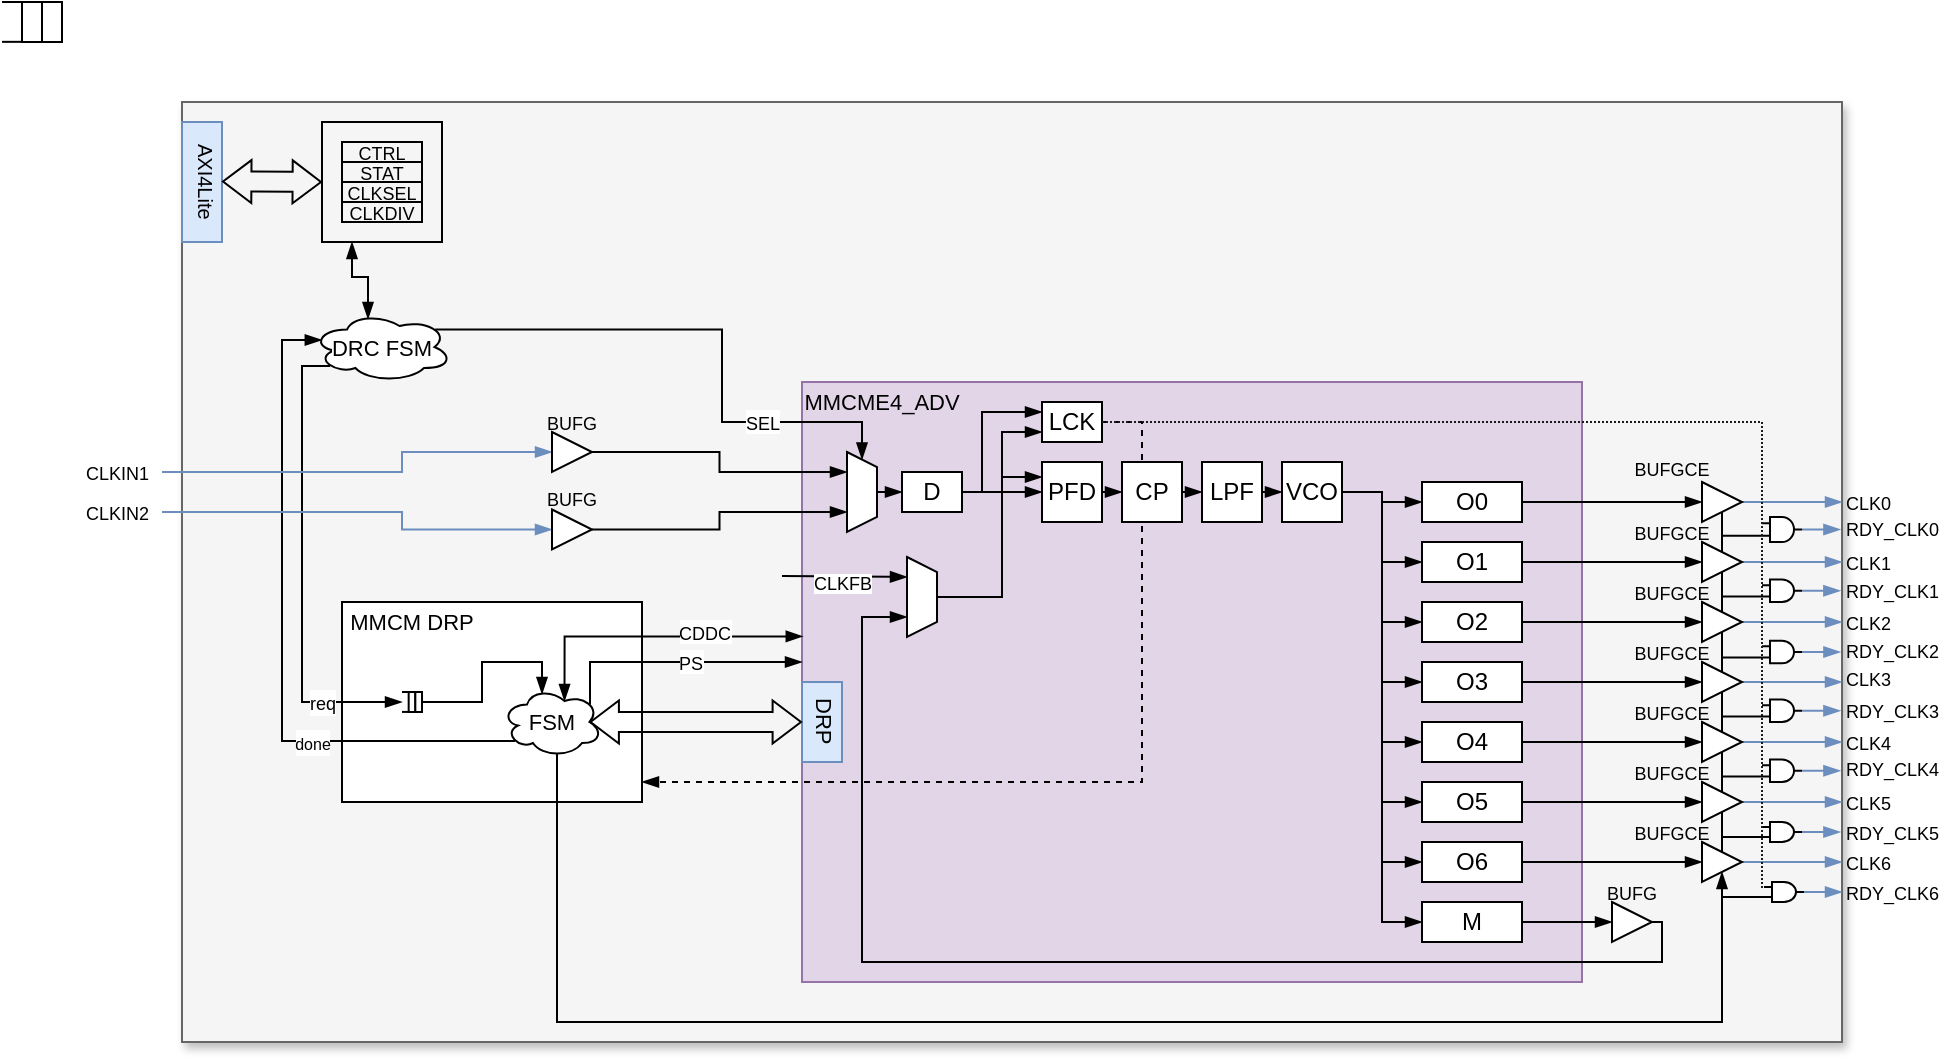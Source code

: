 <mxfile>
    <diagram id="0H9RU8L9uwfyBY479Ntx" name="Page-1">
        <mxGraphModel dx="1049" dy="606" grid="1" gridSize="10" guides="1" tooltips="1" connect="1" arrows="1" fold="1" page="1" pageScale="1" pageWidth="1169" pageHeight="827" math="0" shadow="0">
            <root>
                <mxCell id="0"/>
                <mxCell id="1" parent="0"/>
                <mxCell id="151" value="" style="rounded=0;whiteSpace=wrap;html=1;align=center;verticalAlign=middle;fontFamily=Helvetica;fontSize=11;labelBackgroundColor=none;fillColor=#f5f5f5;strokeColor=#666666;shadow=1;fontColor=#333333;" parent="1" vertex="1">
                    <mxGeometry x="240" y="60" width="830" height="470" as="geometry"/>
                </mxCell>
                <mxCell id="58" value="" style="rounded=0;whiteSpace=wrap;html=1;fontFamily=Helvetica;fontSize=11;labelBackgroundColor=default;fillColor=#e1d5e7;strokeColor=#9673a6;" parent="1" vertex="1">
                    <mxGeometry x="550" y="200" width="390" height="300" as="geometry"/>
                </mxCell>
                <mxCell id="51" style="edgeStyle=orthogonalEdgeStyle;shape=connector;rounded=0;html=1;exitX=1;exitY=0.5;exitDx=0;exitDy=0;strokeColor=default;align=center;verticalAlign=middle;fontFamily=Helvetica;fontSize=11;fontColor=default;labelBackgroundColor=default;endArrow=blockThin;endFill=1;dashed=1;" parent="1" source="50" edge="1">
                    <mxGeometry relative="1" as="geometry">
                        <mxPoint x="470" y="400" as="targetPoint"/>
                        <Array as="points">
                            <mxPoint x="720" y="220"/>
                            <mxPoint x="720" y="400"/>
                        </Array>
                    </mxGeometry>
                </mxCell>
                <mxCell id="63" value="" style="rounded=0;whiteSpace=wrap;html=1;fontFamily=Helvetica;fontSize=11;fontColor=default;labelBackgroundColor=default;" parent="1" vertex="1">
                    <mxGeometry x="320" y="310" width="150" height="100" as="geometry"/>
                </mxCell>
                <mxCell id="34" style="edgeStyle=none;shape=connector;curved=0;rounded=0;html=1;exitX=1;exitY=0.5;exitDx=0;exitDy=0;strokeColor=default;align=center;verticalAlign=middle;fontFamily=Helvetica;fontSize=11;fontColor=default;labelBackgroundColor=default;endArrow=blockThin;endFill=1;entryX=0;entryY=0.5;entryDx=0;entryDy=0;" parent="1" source="2" target="94" edge="1">
                    <mxGeometry relative="1" as="geometry">
                        <mxPoint x="940" y="260" as="targetPoint"/>
                    </mxGeometry>
                </mxCell>
                <mxCell id="2" value="O0" style="rounded=0;whiteSpace=wrap;html=1;" parent="1" vertex="1">
                    <mxGeometry x="860" y="250" width="50" height="20" as="geometry"/>
                </mxCell>
                <mxCell id="18" style="edgeStyle=none;shape=connector;curved=0;rounded=0;html=1;exitX=1;exitY=0.5;exitDx=0;exitDy=0;entryX=0;entryY=0.5;entryDx=0;entryDy=0;strokeColor=default;align=center;verticalAlign=middle;fontFamily=Helvetica;fontSize=11;fontColor=default;labelBackgroundColor=default;endArrow=blockThin;endFill=1;" parent="1" source="4" target="14" edge="1">
                    <mxGeometry relative="1" as="geometry">
                        <Array as="points">
                            <mxPoint x="840" y="255"/>
                            <mxPoint x="840" y="290"/>
                        </Array>
                    </mxGeometry>
                </mxCell>
                <mxCell id="19" style="edgeStyle=none;shape=connector;curved=0;rounded=0;html=1;exitX=1;exitY=0.5;exitDx=0;exitDy=0;entryX=0;entryY=0.5;entryDx=0;entryDy=0;strokeColor=default;align=center;verticalAlign=middle;fontFamily=Helvetica;fontSize=11;fontColor=default;labelBackgroundColor=default;endArrow=blockThin;endFill=1;" parent="1" source="4" target="8" edge="1">
                    <mxGeometry relative="1" as="geometry">
                        <Array as="points">
                            <mxPoint x="840" y="255"/>
                            <mxPoint x="840" y="320"/>
                        </Array>
                    </mxGeometry>
                </mxCell>
                <mxCell id="20" style="edgeStyle=none;shape=connector;curved=0;rounded=0;html=1;exitX=1;exitY=0.5;exitDx=0;exitDy=0;entryX=0;entryY=0.5;entryDx=0;entryDy=0;strokeColor=default;align=center;verticalAlign=middle;fontFamily=Helvetica;fontSize=11;fontColor=default;labelBackgroundColor=default;endArrow=blockThin;endFill=1;" parent="1" source="4" target="9" edge="1">
                    <mxGeometry relative="1" as="geometry">
                        <Array as="points">
                            <mxPoint x="840" y="255"/>
                            <mxPoint x="840" y="350"/>
                        </Array>
                    </mxGeometry>
                </mxCell>
                <mxCell id="21" style="edgeStyle=none;shape=connector;curved=0;rounded=0;html=1;exitX=1;exitY=0.5;exitDx=0;exitDy=0;entryX=0;entryY=0.5;entryDx=0;entryDy=0;strokeColor=default;align=center;verticalAlign=middle;fontFamily=Helvetica;fontSize=11;fontColor=default;labelBackgroundColor=default;endArrow=blockThin;endFill=1;" parent="1" source="4" target="10" edge="1">
                    <mxGeometry relative="1" as="geometry">
                        <Array as="points">
                            <mxPoint x="840" y="255"/>
                            <mxPoint x="840" y="380"/>
                        </Array>
                    </mxGeometry>
                </mxCell>
                <mxCell id="22" style="edgeStyle=none;shape=connector;curved=0;rounded=0;html=1;exitX=1;exitY=0.5;exitDx=0;exitDy=0;entryX=0;entryY=0.5;entryDx=0;entryDy=0;strokeColor=default;align=center;verticalAlign=middle;fontFamily=Helvetica;fontSize=11;fontColor=default;labelBackgroundColor=default;endArrow=blockThin;endFill=1;" parent="1" source="4" target="11" edge="1">
                    <mxGeometry relative="1" as="geometry">
                        <Array as="points">
                            <mxPoint x="840" y="255"/>
                            <mxPoint x="840" y="410"/>
                        </Array>
                    </mxGeometry>
                </mxCell>
                <mxCell id="23" style="edgeStyle=none;shape=connector;curved=0;rounded=0;html=1;exitX=1;exitY=0.5;exitDx=0;exitDy=0;entryX=0;entryY=0.5;entryDx=0;entryDy=0;strokeColor=default;align=center;verticalAlign=middle;fontFamily=Helvetica;fontSize=11;fontColor=default;labelBackgroundColor=default;endArrow=blockThin;endFill=1;" parent="1" source="4" target="12" edge="1">
                    <mxGeometry relative="1" as="geometry">
                        <Array as="points">
                            <mxPoint x="840" y="255"/>
                            <mxPoint x="840" y="440"/>
                        </Array>
                    </mxGeometry>
                </mxCell>
                <mxCell id="24" style="edgeStyle=none;shape=connector;curved=0;rounded=0;html=1;exitX=1;exitY=0.5;exitDx=0;exitDy=0;entryX=0;entryY=0.5;entryDx=0;entryDy=0;strokeColor=default;align=center;verticalAlign=middle;fontFamily=Helvetica;fontSize=11;fontColor=default;labelBackgroundColor=default;endArrow=blockThin;endFill=1;" parent="1" source="4" target="13" edge="1">
                    <mxGeometry relative="1" as="geometry">
                        <Array as="points">
                            <mxPoint x="840" y="255"/>
                            <mxPoint x="840" y="470"/>
                        </Array>
                    </mxGeometry>
                </mxCell>
                <mxCell id="4" value="VCO" style="rounded=0;whiteSpace=wrap;html=1;" parent="1" vertex="1">
                    <mxGeometry x="790" y="240" width="30" height="30" as="geometry"/>
                </mxCell>
                <mxCell id="44" style="edgeStyle=none;shape=connector;curved=0;rounded=0;html=1;exitX=1;exitY=0.5;exitDx=0;exitDy=0;entryX=0;entryY=0.5;entryDx=0;entryDy=0;strokeColor=default;align=center;verticalAlign=middle;fontFamily=Helvetica;fontSize=11;fontColor=default;labelBackgroundColor=default;endArrow=blockThin;endFill=1;" parent="1" source="5" target="4" edge="1">
                    <mxGeometry relative="1" as="geometry"/>
                </mxCell>
                <mxCell id="5" value="LPF" style="rounded=0;whiteSpace=wrap;html=1;" parent="1" vertex="1">
                    <mxGeometry x="750" y="240" width="30" height="30" as="geometry"/>
                </mxCell>
                <mxCell id="43" style="edgeStyle=none;shape=connector;curved=0;rounded=0;html=1;exitX=1;exitY=0.5;exitDx=0;exitDy=0;entryX=0;entryY=0.5;entryDx=0;entryDy=0;strokeColor=default;align=center;verticalAlign=middle;fontFamily=Helvetica;fontSize=11;fontColor=default;labelBackgroundColor=default;endArrow=blockThin;endFill=1;" parent="1" source="6" target="5" edge="1">
                    <mxGeometry relative="1" as="geometry"/>
                </mxCell>
                <mxCell id="6" value="CP" style="rounded=0;whiteSpace=wrap;html=1;" parent="1" vertex="1">
                    <mxGeometry x="710" y="240" width="30" height="30" as="geometry"/>
                </mxCell>
                <mxCell id="45" style="edgeStyle=none;shape=connector;curved=0;rounded=0;html=1;exitX=1;exitY=0.5;exitDx=0;exitDy=0;entryX=0;entryY=0.5;entryDx=0;entryDy=0;strokeColor=default;align=center;verticalAlign=middle;fontFamily=Helvetica;fontSize=11;fontColor=default;labelBackgroundColor=default;endArrow=blockThin;endFill=1;" parent="1" source="7" target="6" edge="1">
                    <mxGeometry relative="1" as="geometry"/>
                </mxCell>
                <mxCell id="7" value="PFD" style="rounded=0;whiteSpace=wrap;html=1;" parent="1" vertex="1">
                    <mxGeometry x="670" y="240" width="30" height="30" as="geometry"/>
                </mxCell>
                <mxCell id="36" style="edgeStyle=none;shape=connector;curved=0;rounded=0;html=1;exitX=1;exitY=0.5;exitDx=0;exitDy=0;strokeColor=default;align=center;verticalAlign=middle;fontFamily=Helvetica;fontSize=11;fontColor=default;labelBackgroundColor=default;endArrow=blockThin;endFill=1;entryX=0;entryY=0.5;entryDx=0;entryDy=0;" parent="1" source="8" target="96" edge="1">
                    <mxGeometry relative="1" as="geometry">
                        <mxPoint x="940" y="320" as="targetPoint"/>
                    </mxGeometry>
                </mxCell>
                <mxCell id="8" value="O2" style="rounded=0;whiteSpace=wrap;html=1;" parent="1" vertex="1">
                    <mxGeometry x="860" y="310" width="50" height="20" as="geometry"/>
                </mxCell>
                <mxCell id="37" style="edgeStyle=none;shape=connector;curved=0;rounded=0;html=1;exitX=1;exitY=0.5;exitDx=0;exitDy=0;strokeColor=default;align=center;verticalAlign=middle;fontFamily=Helvetica;fontSize=11;fontColor=default;labelBackgroundColor=default;endArrow=blockThin;endFill=1;entryX=0;entryY=0.5;entryDx=0;entryDy=0;" parent="1" source="9" target="97" edge="1">
                    <mxGeometry relative="1" as="geometry">
                        <mxPoint x="940" y="350.286" as="targetPoint"/>
                    </mxGeometry>
                </mxCell>
                <mxCell id="9" value="O3" style="rounded=0;whiteSpace=wrap;html=1;" parent="1" vertex="1">
                    <mxGeometry x="860" y="340" width="50" height="20" as="geometry"/>
                </mxCell>
                <mxCell id="38" style="edgeStyle=none;shape=connector;curved=0;rounded=0;html=1;exitX=1;exitY=0.5;exitDx=0;exitDy=0;strokeColor=default;align=center;verticalAlign=middle;fontFamily=Helvetica;fontSize=11;fontColor=default;labelBackgroundColor=default;endArrow=blockThin;endFill=1;entryX=0;entryY=0.5;entryDx=0;entryDy=0;" parent="1" source="10" target="98" edge="1">
                    <mxGeometry relative="1" as="geometry">
                        <mxPoint x="940" y="380" as="targetPoint"/>
                    </mxGeometry>
                </mxCell>
                <mxCell id="10" value="O4" style="rounded=0;whiteSpace=wrap;html=1;" parent="1" vertex="1">
                    <mxGeometry x="860" y="370" width="50" height="20" as="geometry"/>
                </mxCell>
                <mxCell id="39" style="edgeStyle=none;shape=connector;curved=0;rounded=0;html=1;exitX=1;exitY=0.5;exitDx=0;exitDy=0;strokeColor=default;align=center;verticalAlign=middle;fontFamily=Helvetica;fontSize=11;fontColor=default;labelBackgroundColor=default;endArrow=blockThin;endFill=1;entryX=0;entryY=0.5;entryDx=0;entryDy=0;" parent="1" source="11" target="99" edge="1">
                    <mxGeometry relative="1" as="geometry">
                        <mxPoint x="940" y="410" as="targetPoint"/>
                    </mxGeometry>
                </mxCell>
                <mxCell id="11" value="O5" style="rounded=0;whiteSpace=wrap;html=1;" parent="1" vertex="1">
                    <mxGeometry x="860" y="400" width="50" height="20" as="geometry"/>
                </mxCell>
                <mxCell id="40" style="edgeStyle=none;shape=connector;curved=0;rounded=0;html=1;exitX=1;exitY=0.5;exitDx=0;exitDy=0;strokeColor=default;align=center;verticalAlign=middle;fontFamily=Helvetica;fontSize=11;fontColor=default;labelBackgroundColor=default;endArrow=blockThin;endFill=1;entryX=0;entryY=0.5;entryDx=0;entryDy=0;" parent="1" source="12" target="100" edge="1">
                    <mxGeometry relative="1" as="geometry">
                        <mxPoint x="940" y="440" as="targetPoint"/>
                    </mxGeometry>
                </mxCell>
                <mxCell id="12" value="O6" style="rounded=0;whiteSpace=wrap;html=1;" parent="1" vertex="1">
                    <mxGeometry x="860" y="430" width="50" height="20" as="geometry"/>
                </mxCell>
                <mxCell id="28" style="edgeStyle=orthogonalEdgeStyle;shape=connector;rounded=0;html=1;exitX=1;exitY=0.5;exitDx=0;exitDy=0;strokeColor=default;align=center;verticalAlign=middle;fontFamily=Helvetica;fontSize=11;fontColor=default;labelBackgroundColor=default;endArrow=blockThin;endFill=1;entryX=0.75;entryY=1;entryDx=0;entryDy=0;" parent="1" source="124" target="32" edge="1">
                    <mxGeometry relative="1" as="geometry">
                        <mxPoint x="600" y="318" as="targetPoint"/>
                        <Array as="points">
                            <mxPoint x="980" y="470"/>
                            <mxPoint x="980" y="490"/>
                            <mxPoint x="580" y="490"/>
                            <mxPoint x="580" y="318"/>
                        </Array>
                    </mxGeometry>
                </mxCell>
                <mxCell id="127" style="edgeStyle=orthogonalEdgeStyle;shape=connector;rounded=0;html=1;exitX=1;exitY=0.5;exitDx=0;exitDy=0;entryX=0;entryY=0.5;entryDx=0;entryDy=0;strokeColor=default;align=center;verticalAlign=middle;fontFamily=Helvetica;fontSize=11;fontColor=default;labelBackgroundColor=none;endArrow=blockThin;endFill=1;" parent="1" source="13" target="124" edge="1">
                    <mxGeometry relative="1" as="geometry"/>
                </mxCell>
                <mxCell id="13" value="M" style="rounded=0;whiteSpace=wrap;html=1;" parent="1" vertex="1">
                    <mxGeometry x="860" y="460" width="50" height="20" as="geometry"/>
                </mxCell>
                <mxCell id="35" style="edgeStyle=none;shape=connector;curved=0;rounded=0;html=1;exitX=1;exitY=0.5;exitDx=0;exitDy=0;strokeColor=default;align=center;verticalAlign=middle;fontFamily=Helvetica;fontSize=11;fontColor=default;labelBackgroundColor=default;endArrow=blockThin;endFill=1;entryX=0;entryY=0.5;entryDx=0;entryDy=0;" parent="1" source="14" target="95" edge="1">
                    <mxGeometry relative="1" as="geometry">
                        <mxPoint x="940" y="290.286" as="targetPoint"/>
                    </mxGeometry>
                </mxCell>
                <mxCell id="14" value="O1" style="rounded=0;whiteSpace=wrap;html=1;" parent="1" vertex="1">
                    <mxGeometry x="860" y="280" width="50" height="20" as="geometry"/>
                </mxCell>
                <mxCell id="47" style="edgeStyle=none;shape=connector;curved=0;rounded=0;html=1;exitX=0.5;exitY=0;exitDx=0;exitDy=0;entryX=0;entryY=0.5;entryDx=0;entryDy=0;strokeColor=default;align=center;verticalAlign=middle;fontFamily=Helvetica;fontSize=11;fontColor=default;labelBackgroundColor=default;endArrow=blockThin;endFill=1;" parent="1" source="15" target="26" edge="1">
                    <mxGeometry relative="1" as="geometry"/>
                </mxCell>
                <mxCell id="61" style="edgeStyle=orthogonalEdgeStyle;shape=connector;rounded=0;html=1;exitX=0.88;exitY=0.25;exitDx=0;exitDy=0;strokeColor=default;align=center;verticalAlign=middle;fontFamily=Helvetica;fontSize=11;fontColor=default;labelBackgroundColor=default;endArrow=blockThin;endFill=1;entryX=0;entryY=0.5;entryDx=0;entryDy=0;exitPerimeter=0;" parent="1" source="147" target="15" edge="1">
                    <mxGeometry relative="1" as="geometry">
                        <mxPoint x="540" y="220" as="sourcePoint"/>
                        <Array as="points">
                            <mxPoint x="510" y="174"/>
                            <mxPoint x="510" y="220"/>
                            <mxPoint x="580" y="220"/>
                        </Array>
                    </mxGeometry>
                </mxCell>
                <mxCell id="148" value="&lt;span style=&quot;background-color: light-dark(#ffffff, var(--ge-dark-color, #121212));&quot;&gt;&lt;font style=&quot;font-size: 9px;&quot;&gt;SEL&lt;/font&gt;&lt;/span&gt;" style="edgeLabel;html=1;align=center;verticalAlign=middle;resizable=0;points=[];rounded=0;fontFamily=Helvetica;fontSize=11;fontColor=default;labelBackgroundColor=none;fillColor=none;gradientColor=none;" parent="61" vertex="1" connectable="0">
                    <mxGeometry x="-0.891" y="-1" relative="1" as="geometry">
                        <mxPoint x="148" y="45" as="offset"/>
                    </mxGeometry>
                </mxCell>
                <mxCell id="15" value="" style="shape=trapezoid;perimeter=trapezoidPerimeter;whiteSpace=wrap;html=1;fixedSize=1;rotation=90;size=7.5;" parent="1" vertex="1">
                    <mxGeometry x="560" y="247.5" width="40" height="15" as="geometry"/>
                </mxCell>
                <mxCell id="17" value="" style="endArrow=blockThin;html=1;rounded=0;strokeColor=default;align=center;verticalAlign=middle;fontFamily=Helvetica;fontSize=11;fontColor=default;labelBackgroundColor=default;edgeStyle=none;curved=0;exitX=1;exitY=0.5;exitDx=0;exitDy=0;entryX=0;entryY=0.5;entryDx=0;entryDy=0;endFill=1;" parent="1" source="4" target="2" edge="1">
                    <mxGeometry width="50" height="50" relative="1" as="geometry">
                        <mxPoint x="770" y="410" as="sourcePoint"/>
                        <mxPoint x="820" y="360" as="targetPoint"/>
                        <Array as="points">
                            <mxPoint x="840" y="255"/>
                            <mxPoint x="840" y="260"/>
                        </Array>
                    </mxGeometry>
                </mxCell>
                <mxCell id="46" style="edgeStyle=none;shape=connector;curved=0;rounded=0;html=1;exitX=1;exitY=0.5;exitDx=0;exitDy=0;entryX=0;entryY=0.5;entryDx=0;entryDy=0;strokeColor=default;align=center;verticalAlign=middle;fontFamily=Helvetica;fontSize=11;fontColor=default;labelBackgroundColor=default;endArrow=blockThin;endFill=1;" parent="1" source="26" target="7" edge="1">
                    <mxGeometry relative="1" as="geometry"/>
                </mxCell>
                <mxCell id="53" style="edgeStyle=none;shape=connector;curved=0;rounded=0;html=1;exitX=1;exitY=0.5;exitDx=0;exitDy=0;entryX=0;entryY=0.25;entryDx=0;entryDy=0;strokeColor=default;align=center;verticalAlign=middle;fontFamily=Helvetica;fontSize=11;fontColor=default;labelBackgroundColor=default;endArrow=blockThin;endFill=1;" parent="1" source="26" target="50" edge="1">
                    <mxGeometry relative="1" as="geometry">
                        <Array as="points">
                            <mxPoint x="640" y="255"/>
                            <mxPoint x="640" y="215"/>
                        </Array>
                    </mxGeometry>
                </mxCell>
                <mxCell id="26" value="D" style="rounded=0;whiteSpace=wrap;html=1;" parent="1" vertex="1">
                    <mxGeometry x="600" y="245" width="30" height="20" as="geometry"/>
                </mxCell>
                <mxCell id="29" value="" style="endArrow=blockThin;html=1;rounded=0;strokeColor=default;align=center;verticalAlign=middle;fontFamily=Helvetica;fontSize=11;fontColor=default;labelBackgroundColor=default;edgeStyle=none;curved=0;entryX=0.25;entryY=1;entryDx=0;entryDy=0;endFill=1;" parent="1" target="32" edge="1">
                    <mxGeometry width="50" height="50" relative="1" as="geometry">
                        <mxPoint x="540" y="297" as="sourcePoint"/>
                        <mxPoint x="598.75" y="298.125" as="targetPoint"/>
                    </mxGeometry>
                </mxCell>
                <mxCell id="128" value="&lt;font style=&quot;font-size: 9px; background-color: light-dark(#ffffff, var(--ge-dark-color, #121212));&quot;&gt;CLKFB&lt;/font&gt;" style="edgeLabel;html=1;align=center;verticalAlign=middle;resizable=0;points=[];rounded=0;fontFamily=Helvetica;fontSize=11;fontColor=default;labelBackgroundColor=none;fillColor=none;gradientColor=none;" parent="29" vertex="1" connectable="0">
                    <mxGeometry x="-0.162" relative="1" as="geometry">
                        <mxPoint x="4" y="3" as="offset"/>
                    </mxGeometry>
                </mxCell>
                <mxCell id="30" value="" style="endArrow=blockThin;html=1;rounded=0;strokeColor=default;align=center;verticalAlign=middle;fontFamily=Helvetica;fontSize=11;fontColor=default;labelBackgroundColor=default;edgeStyle=orthogonalEdgeStyle;entryX=0.75;entryY=1;entryDx=0;entryDy=0;endFill=1;exitX=1;exitY=0.5;exitDx=0;exitDy=0;" parent="1" source="133" target="15" edge="1">
                    <mxGeometry width="50" height="50" relative="1" as="geometry">
                        <mxPoint x="540" y="265" as="sourcePoint"/>
                        <mxPoint x="560" y="270" as="targetPoint"/>
                    </mxGeometry>
                </mxCell>
                <mxCell id="31" value="" style="endArrow=blockThin;html=1;rounded=0;strokeColor=default;align=center;verticalAlign=middle;fontFamily=Helvetica;fontSize=11;fontColor=default;labelBackgroundColor=default;edgeStyle=orthogonalEdgeStyle;entryX=0.25;entryY=1;entryDx=0;entryDy=0;endFill=1;exitX=1;exitY=0.5;exitDx=0;exitDy=0;" parent="1" source="131" target="15" edge="1">
                    <mxGeometry width="50" height="50" relative="1" as="geometry">
                        <mxPoint x="540" y="245" as="sourcePoint"/>
                        <mxPoint x="560" y="250" as="targetPoint"/>
                    </mxGeometry>
                </mxCell>
                <mxCell id="54" style="edgeStyle=orthogonalEdgeStyle;shape=connector;rounded=0;html=1;exitX=0.5;exitY=0;exitDx=0;exitDy=0;entryX=0;entryY=0.75;entryDx=0;entryDy=0;strokeColor=default;align=center;verticalAlign=middle;fontFamily=Helvetica;fontSize=11;fontColor=default;labelBackgroundColor=default;endArrow=blockThin;endFill=1;" parent="1" source="32" target="50" edge="1">
                    <mxGeometry relative="1" as="geometry">
                        <Array as="points">
                            <mxPoint x="650" y="308"/>
                            <mxPoint x="650" y="225"/>
                        </Array>
                    </mxGeometry>
                </mxCell>
                <mxCell id="57" style="edgeStyle=orthogonalEdgeStyle;shape=connector;rounded=0;html=1;exitX=0.5;exitY=0;exitDx=0;exitDy=0;entryX=0;entryY=0.25;entryDx=0;entryDy=0;strokeColor=default;align=center;verticalAlign=middle;fontFamily=Helvetica;fontSize=11;fontColor=default;labelBackgroundColor=default;endArrow=blockThin;endFill=1;" parent="1" source="32" target="7" edge="1">
                    <mxGeometry relative="1" as="geometry">
                        <Array as="points">
                            <mxPoint x="650" y="308"/>
                            <mxPoint x="650" y="248"/>
                        </Array>
                    </mxGeometry>
                </mxCell>
                <mxCell id="32" value="" style="shape=trapezoid;perimeter=trapezoidPerimeter;whiteSpace=wrap;html=1;fixedSize=1;rotation=90;size=7.5;" parent="1" vertex="1">
                    <mxGeometry x="590" y="300" width="40" height="15" as="geometry"/>
                </mxCell>
                <mxCell id="33" value="&lt;span&gt;MMCME4_ADV&lt;/span&gt;" style="text;html=1;align=center;verticalAlign=middle;whiteSpace=wrap;rounded=0;fontFamily=Helvetica;fontSize=11;fontColor=default;labelBackgroundColor=none;" parent="1" vertex="1">
                    <mxGeometry x="550" y="200" width="80" height="20" as="geometry"/>
                </mxCell>
                <mxCell id="50" value="LCK" style="rounded=0;whiteSpace=wrap;html=1;" parent="1" vertex="1">
                    <mxGeometry x="670" y="210" width="30" height="20" as="geometry"/>
                </mxCell>
                <mxCell id="87" style="edgeStyle=orthogonalEdgeStyle;shape=connector;rounded=0;html=1;exitX=0.13;exitY=0.77;exitDx=0;exitDy=0;exitPerimeter=0;strokeColor=default;align=center;verticalAlign=middle;fontFamily=Helvetica;fontSize=11;fontColor=default;labelBackgroundColor=none;endArrow=blockThin;endFill=1;entryX=0.07;entryY=0.4;entryDx=0;entryDy=0;entryPerimeter=0;" parent="1" source="64" target="147" edge="1">
                    <mxGeometry relative="1" as="geometry">
                        <mxPoint x="320" y="380" as="targetPoint"/>
                        <Array as="points">
                            <mxPoint x="290" y="379"/>
                            <mxPoint x="290" y="179"/>
                        </Array>
                    </mxGeometry>
                </mxCell>
                <mxCell id="88" value="&lt;font style=&quot;font-size: 8px;&quot;&gt;done&lt;/font&gt;" style="edgeLabel;html=1;align=center;verticalAlign=middle;resizable=0;points=[];rounded=0;strokeColor=default;fontFamily=Helvetica;fontSize=11;fontColor=default;labelBackgroundColor=default;fillColor=default;" parent="87" vertex="1" connectable="0">
                    <mxGeometry x="0.178" y="-1" relative="1" as="geometry">
                        <mxPoint x="14" y="82" as="offset"/>
                    </mxGeometry>
                </mxCell>
                <mxCell id="64" value="FSM" style="ellipse;shape=cloud;whiteSpace=wrap;html=1;fontFamily=Helvetica;fontSize=11;fontColor=default;labelBackgroundColor=default;" parent="1" vertex="1">
                    <mxGeometry x="400" y="352.5" width="50" height="35" as="geometry"/>
                </mxCell>
                <mxCell id="65" value="&lt;span&gt;DRP&lt;/span&gt;" style="rounded=0;whiteSpace=wrap;html=1;fontFamily=Helvetica;fontSize=11;labelBackgroundColor=none;fillColor=#dae8fc;strokeColor=#6c8ebf;textDirection=vertical-rl;" parent="1" vertex="1">
                    <mxGeometry x="550" y="350" width="20" height="40" as="geometry"/>
                </mxCell>
                <mxCell id="66" value="&lt;span&gt;MMCM DRP&lt;/span&gt;" style="text;html=1;align=center;verticalAlign=middle;whiteSpace=wrap;rounded=0;fontFamily=Helvetica;fontSize=11;fontColor=default;labelBackgroundColor=none;" parent="1" vertex="1">
                    <mxGeometry x="320" y="315" width="70" height="10" as="geometry"/>
                </mxCell>
                <mxCell id="68" value="" style="shape=flexArrow;endArrow=classic;startArrow=classic;html=1;rounded=0;strokeColor=default;align=center;verticalAlign=middle;fontFamily=Helvetica;fontSize=11;fontColor=default;labelBackgroundColor=none;edgeStyle=orthogonalEdgeStyle;entryX=0;entryY=0.5;entryDx=0;entryDy=0;exitX=0.875;exitY=0.5;exitDx=0;exitDy=0;exitPerimeter=0;startWidth=10.476;startSize=4.4;endWidth=10.476;endSize=4.4;" parent="1" source="64" target="65" edge="1">
                    <mxGeometry width="100" height="100" relative="1" as="geometry">
                        <mxPoint x="420" y="470" as="sourcePoint"/>
                        <mxPoint x="520" y="370" as="targetPoint"/>
                        <Array as="points">
                            <mxPoint x="444" y="370"/>
                        </Array>
                    </mxGeometry>
                </mxCell>
                <mxCell id="76" value="" style="group" parent="1" vertex="1" connectable="0">
                    <mxGeometry x="150" y="10" width="30" height="20" as="geometry"/>
                </mxCell>
                <mxCell id="69" value="" style="rounded=0;whiteSpace=wrap;html=1;strokeColor=default;align=center;verticalAlign=middle;fontFamily=Helvetica;fontSize=11;fontColor=default;labelBackgroundColor=none;fillColor=default;" parent="76" vertex="1">
                    <mxGeometry x="10" width="10" height="20" as="geometry"/>
                </mxCell>
                <mxCell id="70" value="" style="rounded=0;whiteSpace=wrap;html=1;strokeColor=default;align=center;verticalAlign=middle;fontFamily=Helvetica;fontSize=11;fontColor=default;labelBackgroundColor=none;fillColor=default;" parent="76" vertex="1">
                    <mxGeometry x="20" width="10" height="20" as="geometry"/>
                </mxCell>
                <mxCell id="72" value="" style="endArrow=none;html=1;rounded=0;strokeColor=default;align=center;verticalAlign=middle;fontFamily=Helvetica;fontSize=11;fontColor=default;labelBackgroundColor=none;edgeStyle=orthogonalEdgeStyle;entryX=0;entryY=0;entryDx=0;entryDy=0;" parent="76" target="69" edge="1">
                    <mxGeometry width="50" height="50" relative="1" as="geometry">
                        <mxPoint as="sourcePoint"/>
                        <mxPoint x="-10" as="targetPoint"/>
                        <Array as="points">
                            <mxPoint/>
                        </Array>
                    </mxGeometry>
                </mxCell>
                <mxCell id="75" value="" style="endArrow=none;html=1;rounded=0;strokeColor=default;align=center;verticalAlign=middle;fontFamily=Helvetica;fontSize=11;fontColor=default;labelBackgroundColor=none;edgeStyle=orthogonalEdgeStyle;entryX=0;entryY=0;entryDx=0;entryDy=0;" parent="76" edge="1">
                    <mxGeometry width="50" height="50" relative="1" as="geometry">
                        <mxPoint y="19.92" as="sourcePoint"/>
                        <mxPoint x="10" y="19.92" as="targetPoint"/>
                        <Array as="points">
                            <mxPoint y="19.92"/>
                        </Array>
                    </mxGeometry>
                </mxCell>
                <mxCell id="92" style="edgeStyle=orthogonalEdgeStyle;shape=connector;rounded=0;html=1;strokeColor=default;align=center;verticalAlign=middle;fontFamily=Helvetica;fontSize=11;fontColor=default;labelBackgroundColor=none;endArrow=blockThin;endFill=1;entryX=0;entryY=0.5;entryDx=0;entryDy=0;exitX=0.13;exitY=0.77;exitDx=0;exitDy=0;exitPerimeter=0;" parent="1" source="147" target="77" edge="1">
                    <mxGeometry relative="1" as="geometry">
                        <mxPoint x="320" y="360" as="sourcePoint"/>
                        <Array as="points">
                            <mxPoint x="300" y="192"/>
                            <mxPoint x="300" y="360"/>
                        </Array>
                    </mxGeometry>
                </mxCell>
                <mxCell id="129" value="&lt;font style=&quot;font-size: 9px;&quot;&gt;req&lt;/font&gt;" style="edgeLabel;html=1;align=center;verticalAlign=middle;resizable=0;points=[];rounded=0;fontFamily=Helvetica;fontSize=11;fontColor=default;labelBackgroundColor=default;fillColor=none;gradientColor=none;" parent="92" vertex="1" connectable="0">
                    <mxGeometry x="-0.356" y="1" relative="1" as="geometry">
                        <mxPoint x="9" y="107" as="offset"/>
                    </mxGeometry>
                </mxCell>
                <mxCell id="77" value="" style="group;movable=1;resizable=1;rotatable=1;deletable=1;editable=1;locked=0;connectable=1;" parent="1" vertex="1" connectable="0">
                    <mxGeometry x="350" y="355" width="10" height="10" as="geometry"/>
                </mxCell>
                <mxCell id="78" value="" style="rounded=0;whiteSpace=wrap;html=1;strokeColor=default;align=center;verticalAlign=middle;fontFamily=Helvetica;fontSize=11;fontColor=default;labelBackgroundColor=none;fillColor=default;movable=1;resizable=1;rotatable=1;deletable=1;editable=1;locked=0;connectable=1;" parent="77" vertex="1">
                    <mxGeometry x="3.333" width="3.333" height="10" as="geometry"/>
                </mxCell>
                <mxCell id="79" value="" style="rounded=0;whiteSpace=wrap;html=1;strokeColor=default;align=center;verticalAlign=middle;fontFamily=Helvetica;fontSize=11;fontColor=default;labelBackgroundColor=none;fillColor=default;movable=1;resizable=1;rotatable=1;deletable=1;editable=1;locked=0;connectable=1;" parent="77" vertex="1">
                    <mxGeometry x="6.667" width="3.333" height="10" as="geometry"/>
                </mxCell>
                <mxCell id="80" value="" style="endArrow=none;html=1;rounded=0;strokeColor=default;align=center;verticalAlign=middle;fontFamily=Helvetica;fontSize=11;fontColor=default;labelBackgroundColor=none;edgeStyle=orthogonalEdgeStyle;entryX=0;entryY=0;entryDx=0;entryDy=0;movable=1;resizable=1;rotatable=1;deletable=1;editable=1;locked=0;connectable=1;" parent="77" target="78" edge="1">
                    <mxGeometry width="50" height="50" relative="1" as="geometry">
                        <mxPoint as="sourcePoint"/>
                        <mxPoint x="-3.333" as="targetPoint"/>
                        <Array as="points">
                            <mxPoint/>
                        </Array>
                    </mxGeometry>
                </mxCell>
                <mxCell id="81" value="" style="endArrow=none;html=1;rounded=0;strokeColor=default;align=center;verticalAlign=middle;fontFamily=Helvetica;fontSize=11;fontColor=default;labelBackgroundColor=none;edgeStyle=orthogonalEdgeStyle;entryX=0;entryY=0;entryDx=0;entryDy=0;movable=1;resizable=1;rotatable=1;deletable=1;editable=1;locked=0;connectable=1;" parent="77" edge="1">
                    <mxGeometry width="50" height="50" relative="1" as="geometry">
                        <mxPoint y="9.96" as="sourcePoint"/>
                        <mxPoint x="3.333" y="9.96" as="targetPoint"/>
                        <Array as="points">
                            <mxPoint y="9.96"/>
                        </Array>
                    </mxGeometry>
                </mxCell>
                <mxCell id="85" style="edgeStyle=orthogonalEdgeStyle;shape=connector;rounded=0;html=1;exitX=1;exitY=0.5;exitDx=0;exitDy=0;entryX=0.4;entryY=0.1;entryDx=0;entryDy=0;entryPerimeter=0;strokeColor=default;align=center;verticalAlign=middle;fontFamily=Helvetica;fontSize=11;fontColor=default;labelBackgroundColor=none;endArrow=blockThin;endFill=1;" parent="1" source="77" target="64" edge="1">
                    <mxGeometry relative="1" as="geometry">
                        <Array as="points">
                            <mxPoint x="390" y="360"/>
                            <mxPoint x="390" y="340"/>
                            <mxPoint x="420" y="340"/>
                        </Array>
                    </mxGeometry>
                </mxCell>
                <mxCell id="102" style="edgeStyle=orthogonalEdgeStyle;shape=connector;rounded=0;html=1;exitX=1;exitY=0.5;exitDx=0;exitDy=0;strokeColor=#6c8ebf;align=center;verticalAlign=middle;fontFamily=Helvetica;fontSize=11;fontColor=default;labelBackgroundColor=none;endArrow=blockThin;endFill=1;fillColor=#dae8fc;" parent="1" source="94" edge="1">
                    <mxGeometry relative="1" as="geometry">
                        <mxPoint x="1070" y="260" as="targetPoint"/>
                    </mxGeometry>
                </mxCell>
                <mxCell id="94" value="" style="triangle;whiteSpace=wrap;html=1;rounded=0;strokeColor=default;align=center;verticalAlign=middle;fontFamily=Helvetica;fontSize=11;fontColor=default;labelBackgroundColor=none;fillColor=default;" parent="1" vertex="1">
                    <mxGeometry x="1000" y="250" width="20" height="20" as="geometry"/>
                </mxCell>
                <mxCell id="103" style="edgeStyle=orthogonalEdgeStyle;shape=connector;rounded=0;html=1;exitX=1;exitY=0.5;exitDx=0;exitDy=0;strokeColor=#6c8ebf;align=center;verticalAlign=middle;fontFamily=Helvetica;fontSize=11;fontColor=default;labelBackgroundColor=none;endArrow=blockThin;endFill=1;fillColor=#dae8fc;" parent="1" source="95" edge="1">
                    <mxGeometry relative="1" as="geometry">
                        <mxPoint x="1070" y="290" as="targetPoint"/>
                    </mxGeometry>
                </mxCell>
                <mxCell id="123" style="edgeStyle=orthogonalEdgeStyle;shape=connector;rounded=0;html=1;exitX=0.5;exitY=0;exitDx=0;exitDy=0;entryX=0.5;entryY=1;entryDx=0;entryDy=0;strokeColor=default;align=center;verticalAlign=middle;fontFamily=Helvetica;fontSize=11;fontColor=default;labelBackgroundColor=none;endArrow=none;endFill=0;" parent="1" source="95" target="94" edge="1">
                    <mxGeometry relative="1" as="geometry"/>
                </mxCell>
                <mxCell id="95" value="" style="triangle;whiteSpace=wrap;html=1;rounded=0;strokeColor=default;align=center;verticalAlign=middle;fontFamily=Helvetica;fontSize=11;fontColor=default;labelBackgroundColor=none;fillColor=default;" parent="1" vertex="1">
                    <mxGeometry x="1000" y="280" width="20" height="20" as="geometry"/>
                </mxCell>
                <mxCell id="104" style="edgeStyle=orthogonalEdgeStyle;shape=connector;rounded=0;html=1;exitX=1;exitY=0.5;exitDx=0;exitDy=0;strokeColor=#6c8ebf;align=center;verticalAlign=middle;fontFamily=Helvetica;fontSize=11;fontColor=default;labelBackgroundColor=none;endArrow=blockThin;endFill=1;fillColor=#dae8fc;" parent="1" source="96" edge="1">
                    <mxGeometry relative="1" as="geometry">
                        <mxPoint x="1070" y="320" as="targetPoint"/>
                    </mxGeometry>
                </mxCell>
                <mxCell id="122" style="edgeStyle=orthogonalEdgeStyle;shape=connector;rounded=0;html=1;exitX=0.5;exitY=0;exitDx=0;exitDy=0;entryX=0.5;entryY=1;entryDx=0;entryDy=0;strokeColor=default;align=center;verticalAlign=middle;fontFamily=Helvetica;fontSize=11;fontColor=default;labelBackgroundColor=none;endArrow=none;endFill=0;" parent="1" source="96" target="95" edge="1">
                    <mxGeometry relative="1" as="geometry"/>
                </mxCell>
                <mxCell id="96" value="" style="triangle;whiteSpace=wrap;html=1;rounded=0;strokeColor=default;align=center;verticalAlign=middle;fontFamily=Helvetica;fontSize=11;fontColor=default;labelBackgroundColor=none;fillColor=default;" parent="1" vertex="1">
                    <mxGeometry x="1000" y="310" width="20" height="20" as="geometry"/>
                </mxCell>
                <mxCell id="105" style="edgeStyle=orthogonalEdgeStyle;shape=connector;rounded=0;html=1;exitX=1;exitY=0.5;exitDx=0;exitDy=0;strokeColor=#6c8ebf;align=center;verticalAlign=middle;fontFamily=Helvetica;fontSize=11;fontColor=default;labelBackgroundColor=none;endArrow=blockThin;endFill=1;fillColor=#dae8fc;" parent="1" source="97" edge="1">
                    <mxGeometry relative="1" as="geometry">
                        <mxPoint x="1070" y="350" as="targetPoint"/>
                    </mxGeometry>
                </mxCell>
                <mxCell id="121" style="edgeStyle=orthogonalEdgeStyle;shape=connector;rounded=0;html=1;exitX=0.5;exitY=0;exitDx=0;exitDy=0;entryX=0.5;entryY=1;entryDx=0;entryDy=0;strokeColor=default;align=center;verticalAlign=middle;fontFamily=Helvetica;fontSize=11;fontColor=default;labelBackgroundColor=none;endArrow=none;endFill=0;" parent="1" source="97" target="96" edge="1">
                    <mxGeometry relative="1" as="geometry"/>
                </mxCell>
                <mxCell id="97" value="" style="triangle;whiteSpace=wrap;html=1;rounded=0;strokeColor=default;align=center;verticalAlign=middle;fontFamily=Helvetica;fontSize=11;fontColor=default;labelBackgroundColor=none;fillColor=default;" parent="1" vertex="1">
                    <mxGeometry x="1000" y="340" width="20" height="20" as="geometry"/>
                </mxCell>
                <mxCell id="106" style="edgeStyle=orthogonalEdgeStyle;shape=connector;rounded=0;html=1;exitX=1;exitY=0.5;exitDx=0;exitDy=0;strokeColor=#6c8ebf;align=center;verticalAlign=middle;fontFamily=Helvetica;fontSize=11;fontColor=default;labelBackgroundColor=none;endArrow=blockThin;endFill=1;fillColor=#dae8fc;" parent="1" source="98" edge="1">
                    <mxGeometry relative="1" as="geometry">
                        <mxPoint x="1070" y="380" as="targetPoint"/>
                    </mxGeometry>
                </mxCell>
                <mxCell id="120" style="edgeStyle=orthogonalEdgeStyle;shape=connector;rounded=0;html=1;exitX=0.5;exitY=0;exitDx=0;exitDy=0;entryX=0.5;entryY=1;entryDx=0;entryDy=0;strokeColor=default;align=center;verticalAlign=middle;fontFamily=Helvetica;fontSize=11;fontColor=default;labelBackgroundColor=none;endArrow=none;endFill=0;" parent="1" source="98" target="97" edge="1">
                    <mxGeometry relative="1" as="geometry"/>
                </mxCell>
                <mxCell id="98" value="" style="triangle;whiteSpace=wrap;html=1;rounded=0;strokeColor=default;align=center;verticalAlign=middle;fontFamily=Helvetica;fontSize=11;fontColor=default;labelBackgroundColor=none;fillColor=default;" parent="1" vertex="1">
                    <mxGeometry x="1000" y="370" width="20" height="20" as="geometry"/>
                </mxCell>
                <mxCell id="107" style="edgeStyle=orthogonalEdgeStyle;shape=connector;rounded=0;html=1;exitX=1;exitY=0.5;exitDx=0;exitDy=0;strokeColor=#6c8ebf;align=center;verticalAlign=middle;fontFamily=Helvetica;fontSize=11;fontColor=default;labelBackgroundColor=none;endArrow=blockThin;endFill=1;fillColor=#dae8fc;" parent="1" source="99" edge="1">
                    <mxGeometry relative="1" as="geometry">
                        <mxPoint x="1070" y="410" as="targetPoint"/>
                    </mxGeometry>
                </mxCell>
                <mxCell id="119" style="edgeStyle=orthogonalEdgeStyle;shape=connector;rounded=0;html=1;exitX=0.5;exitY=0;exitDx=0;exitDy=0;entryX=0.5;entryY=1;entryDx=0;entryDy=0;strokeColor=default;align=center;verticalAlign=middle;fontFamily=Helvetica;fontSize=11;fontColor=default;labelBackgroundColor=none;endArrow=none;endFill=0;" parent="1" source="99" target="98" edge="1">
                    <mxGeometry relative="1" as="geometry"/>
                </mxCell>
                <mxCell id="99" value="" style="triangle;whiteSpace=wrap;html=1;rounded=0;strokeColor=default;align=center;verticalAlign=middle;fontFamily=Helvetica;fontSize=11;fontColor=default;labelBackgroundColor=none;fillColor=default;" parent="1" vertex="1">
                    <mxGeometry x="1000" y="400" width="20" height="20" as="geometry"/>
                </mxCell>
                <mxCell id="108" style="edgeStyle=orthogonalEdgeStyle;shape=connector;rounded=0;html=1;exitX=1;exitY=0.5;exitDx=0;exitDy=0;strokeColor=#6c8ebf;align=center;verticalAlign=middle;fontFamily=Helvetica;fontSize=11;fontColor=default;labelBackgroundColor=none;endArrow=blockThin;endFill=1;fillColor=#dae8fc;" parent="1" source="100" edge="1">
                    <mxGeometry relative="1" as="geometry">
                        <mxPoint x="1070" y="440" as="targetPoint"/>
                    </mxGeometry>
                </mxCell>
                <mxCell id="118" style="edgeStyle=orthogonalEdgeStyle;shape=connector;rounded=0;html=1;exitX=0.5;exitY=0;exitDx=0;exitDy=0;entryX=0.5;entryY=1;entryDx=0;entryDy=0;strokeColor=default;align=center;verticalAlign=middle;fontFamily=Helvetica;fontSize=11;fontColor=default;labelBackgroundColor=none;endArrow=none;endFill=0;" parent="1" source="100" target="99" edge="1">
                    <mxGeometry relative="1" as="geometry"/>
                </mxCell>
                <mxCell id="100" value="" style="triangle;whiteSpace=wrap;html=1;rounded=0;strokeColor=default;align=center;verticalAlign=middle;fontFamily=Helvetica;fontSize=11;fontColor=default;labelBackgroundColor=none;fillColor=default;" parent="1" vertex="1">
                    <mxGeometry x="1000" y="430" width="20" height="20" as="geometry"/>
                </mxCell>
                <mxCell id="110" value="&lt;span&gt;&lt;font style=&quot;font-size: 9px;&quot;&gt;BUFGCE&lt;/font&gt;&lt;/span&gt;" style="text;html=1;align=center;verticalAlign=middle;whiteSpace=wrap;rounded=0;fontFamily=Helvetica;fontSize=11;fontColor=default;labelBackgroundColor=none;" parent="1" vertex="1">
                    <mxGeometry x="960" y="237.5" width="50" height="10" as="geometry"/>
                </mxCell>
                <mxCell id="111" value="&lt;span&gt;&lt;font style=&quot;font-size: 9px;&quot;&gt;BUFGCE&lt;/font&gt;&lt;/span&gt;" style="text;html=1;align=center;verticalAlign=middle;whiteSpace=wrap;rounded=0;fontFamily=Helvetica;fontSize=11;fontColor=default;labelBackgroundColor=none;" parent="1" vertex="1">
                    <mxGeometry x="960" y="300" width="50" height="10" as="geometry"/>
                </mxCell>
                <mxCell id="112" value="&lt;span&gt;&lt;font style=&quot;font-size: 9px;&quot;&gt;BUFGCE&lt;/font&gt;&lt;/span&gt;" style="text;html=1;align=center;verticalAlign=middle;whiteSpace=wrap;rounded=0;fontFamily=Helvetica;fontSize=11;fontColor=default;labelBackgroundColor=none;" parent="1" vertex="1">
                    <mxGeometry x="960" y="270" width="50" height="10" as="geometry"/>
                </mxCell>
                <mxCell id="113" value="&lt;span&gt;&lt;font style=&quot;font-size: 9px;&quot;&gt;BUFGCE&lt;/font&gt;&lt;/span&gt;" style="text;html=1;align=center;verticalAlign=middle;whiteSpace=wrap;rounded=0;fontFamily=Helvetica;fontSize=11;fontColor=default;labelBackgroundColor=none;" parent="1" vertex="1">
                    <mxGeometry x="960" y="330" width="50" height="10" as="geometry"/>
                </mxCell>
                <mxCell id="114" value="&lt;span&gt;&lt;font style=&quot;font-size: 9px;&quot;&gt;BUFGCE&lt;/font&gt;&lt;/span&gt;" style="text;html=1;align=center;verticalAlign=middle;whiteSpace=wrap;rounded=0;fontFamily=Helvetica;fontSize=11;fontColor=default;labelBackgroundColor=none;" parent="1" vertex="1">
                    <mxGeometry x="960" y="360" width="50" height="10" as="geometry"/>
                </mxCell>
                <mxCell id="115" value="&lt;span&gt;&lt;font style=&quot;font-size: 9px;&quot;&gt;BUFGCE&lt;/font&gt;&lt;/span&gt;" style="text;html=1;align=center;verticalAlign=middle;whiteSpace=wrap;rounded=0;fontFamily=Helvetica;fontSize=11;fontColor=default;labelBackgroundColor=none;" parent="1" vertex="1">
                    <mxGeometry x="960" y="390" width="50" height="10" as="geometry"/>
                </mxCell>
                <mxCell id="116" value="&lt;span&gt;&lt;font style=&quot;font-size: 9px;&quot;&gt;BUFGCE&lt;/font&gt;&lt;/span&gt;" style="text;html=1;align=center;verticalAlign=middle;whiteSpace=wrap;rounded=0;fontFamily=Helvetica;fontSize=11;fontColor=default;labelBackgroundColor=none;" parent="1" vertex="1">
                    <mxGeometry x="960" y="420" width="50" height="10" as="geometry"/>
                </mxCell>
                <mxCell id="117" style="edgeStyle=orthogonalEdgeStyle;shape=connector;rounded=0;html=1;strokeColor=default;align=center;verticalAlign=middle;fontFamily=Helvetica;fontSize=11;fontColor=default;labelBackgroundColor=none;endArrow=blockThin;endFill=1;exitX=0.55;exitY=0.95;exitDx=0;exitDy=0;exitPerimeter=0;entryX=0.5;entryY=1;entryDx=0;entryDy=0;" parent="1" source="64" target="100" edge="1">
                    <mxGeometry relative="1" as="geometry">
                        <mxPoint x="1010" y="450" as="targetPoint"/>
                        <mxPoint x="280" y="520" as="sourcePoint"/>
                        <Array as="points">
                            <mxPoint x="428" y="520"/>
                            <mxPoint x="1010" y="520"/>
                        </Array>
                    </mxGeometry>
                </mxCell>
                <mxCell id="124" value="" style="triangle;whiteSpace=wrap;html=1;rounded=0;strokeColor=default;align=center;verticalAlign=middle;fontFamily=Helvetica;fontSize=11;fontColor=default;labelBackgroundColor=none;fillColor=default;" parent="1" vertex="1">
                    <mxGeometry x="955" y="460" width="20" height="20" as="geometry"/>
                </mxCell>
                <mxCell id="125" value="&lt;span&gt;&lt;font style=&quot;font-size: 9px;&quot;&gt;BUFG&lt;/font&gt;&lt;/span&gt;" style="text;html=1;align=center;verticalAlign=middle;whiteSpace=wrap;rounded=0;fontFamily=Helvetica;fontSize=11;fontColor=default;labelBackgroundColor=none;" parent="1" vertex="1">
                    <mxGeometry x="950" y="450" width="30" height="10" as="geometry"/>
                </mxCell>
                <mxCell id="137" style="edgeStyle=orthogonalEdgeStyle;shape=connector;rounded=0;html=1;strokeColor=#6c8ebf;align=center;verticalAlign=middle;fontFamily=Helvetica;fontSize=11;fontColor=default;labelBackgroundColor=none;endArrow=blockThin;endFill=1;entryX=0;entryY=0.5;entryDx=0;entryDy=0;fillColor=#dae8fc;exitX=1;exitY=0.5;exitDx=0;exitDy=0;" parent="1" target="131" edge="1" source="201">
                    <mxGeometry relative="1" as="geometry">
                        <mxPoint x="230" y="235" as="sourcePoint"/>
                        <Array as="points">
                            <mxPoint x="350" y="245"/>
                            <mxPoint x="350" y="235"/>
                        </Array>
                    </mxGeometry>
                </mxCell>
                <mxCell id="131" value="" style="triangle;whiteSpace=wrap;html=1;rounded=0;strokeColor=default;align=center;verticalAlign=middle;fontFamily=Helvetica;fontSize=11;fontColor=default;labelBackgroundColor=none;fillColor=default;" parent="1" vertex="1">
                    <mxGeometry x="425" y="225" width="20" height="20" as="geometry"/>
                </mxCell>
                <mxCell id="132" value="&lt;span&gt;&lt;font style=&quot;font-size: 9px;&quot;&gt;BUFG&lt;/font&gt;&lt;/span&gt;" style="text;html=1;align=center;verticalAlign=middle;whiteSpace=wrap;rounded=0;fontFamily=Helvetica;fontSize=11;fontColor=default;labelBackgroundColor=none;" parent="1" vertex="1">
                    <mxGeometry x="420" y="215" width="30" height="10" as="geometry"/>
                </mxCell>
                <mxCell id="138" style="edgeStyle=orthogonalEdgeStyle;shape=connector;rounded=0;html=1;strokeColor=#6c8ebf;align=center;verticalAlign=middle;fontFamily=Helvetica;fontSize=11;fontColor=default;labelBackgroundColor=none;endArrow=blockThin;endFill=1;entryX=0;entryY=0.5;entryDx=0;entryDy=0;fillColor=#dae8fc;exitX=1;exitY=0.5;exitDx=0;exitDy=0;" parent="1" target="133" edge="1" source="202">
                    <mxGeometry relative="1" as="geometry">
                        <mxPoint x="230" y="265" as="sourcePoint"/>
                        <Array as="points">
                            <mxPoint x="350" y="265"/>
                            <mxPoint x="350" y="274"/>
                        </Array>
                    </mxGeometry>
                </mxCell>
                <mxCell id="133" value="" style="triangle;whiteSpace=wrap;html=1;rounded=0;strokeColor=default;align=center;verticalAlign=middle;fontFamily=Helvetica;fontSize=11;fontColor=default;labelBackgroundColor=none;fillColor=default;" parent="1" vertex="1">
                    <mxGeometry x="425" y="263.75" width="20" height="20" as="geometry"/>
                </mxCell>
                <mxCell id="134" value="&lt;span&gt;&lt;font style=&quot;font-size: 9px;&quot;&gt;BUFG&lt;/font&gt;&lt;/span&gt;" style="text;html=1;align=center;verticalAlign=middle;whiteSpace=wrap;rounded=0;fontFamily=Helvetica;fontSize=11;fontColor=default;labelBackgroundColor=none;" parent="1" vertex="1">
                    <mxGeometry x="420" y="252.5" width="30" height="10" as="geometry"/>
                </mxCell>
                <mxCell id="139" value="&lt;font style=&quot;font-size: 9px;&quot;&gt;CTRL&lt;/font&gt;" style="rounded=0;whiteSpace=wrap;html=1;align=center;verticalAlign=middle;fontFamily=Helvetica;fontSize=11;fontColor=default;labelBackgroundColor=none;fillColor=none;gradientColor=none;" parent="1" vertex="1">
                    <mxGeometry x="320" y="80" width="40" height="10" as="geometry"/>
                </mxCell>
                <mxCell id="140" value="&lt;font style=&quot;font-size: 9px;&quot;&gt;STAT&lt;/font&gt;" style="rounded=0;whiteSpace=wrap;html=1;align=center;verticalAlign=middle;fontFamily=Helvetica;fontSize=11;fontColor=default;labelBackgroundColor=none;fillColor=none;gradientColor=none;" parent="1" vertex="1">
                    <mxGeometry x="320" y="90" width="40" height="10" as="geometry"/>
                </mxCell>
                <mxCell id="141" value="&lt;font style=&quot;font-size: 9px;&quot;&gt;CLKSEL&lt;/font&gt;" style="rounded=0;whiteSpace=wrap;html=1;align=center;verticalAlign=middle;fontFamily=Helvetica;fontSize=11;fontColor=default;labelBackgroundColor=none;fillColor=none;gradientColor=none;" parent="1" vertex="1">
                    <mxGeometry x="320" y="100" width="40" height="10" as="geometry"/>
                </mxCell>
                <mxCell id="142" value="&lt;font style=&quot;font-size: 9px;&quot;&gt;CLKDIV&lt;/font&gt;" style="rounded=0;whiteSpace=wrap;html=1;align=center;verticalAlign=middle;fontFamily=Helvetica;fontSize=11;fontColor=default;labelBackgroundColor=none;fillColor=none;gradientColor=none;" parent="1" vertex="1">
                    <mxGeometry x="320" y="110" width="40" height="10" as="geometry"/>
                </mxCell>
                <mxCell id="143" value="" style="rounded=0;whiteSpace=wrap;html=1;align=center;verticalAlign=middle;fontFamily=Helvetica;fontSize=11;fontColor=default;labelBackgroundColor=none;fillColor=none;gradientColor=none;" parent="1" vertex="1">
                    <mxGeometry x="310" y="70" width="60" height="60" as="geometry"/>
                </mxCell>
                <mxCell id="144" value="&lt;span&gt;&lt;font style=&quot;font-size: 10px;&quot;&gt;AXI4Lite&lt;/font&gt;&lt;/span&gt;" style="rounded=0;whiteSpace=wrap;html=1;fontFamily=Helvetica;fontSize=11;labelBackgroundColor=none;fillColor=#dae8fc;strokeColor=#6c8ebf;textDirection=vertical-rl;" parent="1" vertex="1">
                    <mxGeometry x="240" y="70" width="20" height="60" as="geometry"/>
                </mxCell>
                <mxCell id="145" value="" style="shape=flexArrow;endArrow=classic;startArrow=classic;html=1;rounded=0;strokeColor=default;align=center;verticalAlign=middle;fontFamily=Helvetica;fontSize=11;fontColor=default;labelBackgroundColor=none;edgeStyle=orthogonalEdgeStyle;exitX=0.875;exitY=0.5;exitDx=0;exitDy=0;exitPerimeter=0;startWidth=10.476;startSize=4.4;endWidth=10.476;endSize=4.4;" parent="1" edge="1">
                    <mxGeometry width="100" height="100" relative="1" as="geometry">
                        <mxPoint x="260" y="99.71" as="sourcePoint"/>
                        <mxPoint x="310" y="100" as="targetPoint"/>
                        <Array as="points">
                            <mxPoint x="260" y="99.71"/>
                        </Array>
                    </mxGeometry>
                </mxCell>
                <mxCell id="150" style="edgeStyle=orthogonalEdgeStyle;shape=connector;rounded=0;html=1;exitX=0.4;exitY=0.1;exitDx=0;exitDy=0;exitPerimeter=0;entryX=0.25;entryY=1;entryDx=0;entryDy=0;strokeColor=default;align=center;verticalAlign=middle;fontFamily=Helvetica;fontSize=11;fontColor=default;labelBackgroundColor=none;endArrow=blockThin;endFill=1;startArrow=blockThin;startFill=1;" parent="1" source="147" target="143" edge="1">
                    <mxGeometry relative="1" as="geometry"/>
                </mxCell>
                <mxCell id="147" value="DRC FSM" style="ellipse;shape=cloud;whiteSpace=wrap;html=1;fontFamily=Helvetica;fontSize=11;fontColor=default;labelBackgroundColor=default;" parent="1" vertex="1">
                    <mxGeometry x="305" y="165" width="70" height="35" as="geometry"/>
                </mxCell>
                <mxCell id="153" style="edgeStyle=orthogonalEdgeStyle;shape=connector;rounded=0;html=1;exitX=0.625;exitY=0.2;exitDx=0;exitDy=0;exitPerimeter=0;entryX=0.001;entryY=0.424;entryDx=0;entryDy=0;entryPerimeter=0;strokeColor=default;align=center;verticalAlign=middle;fontFamily=Helvetica;fontSize=11;fontColor=default;labelBackgroundColor=none;endArrow=blockThin;endFill=1;startArrow=blockThin;startFill=1;" edge="1" parent="1" source="64" target="58">
                    <mxGeometry relative="1" as="geometry">
                        <Array as="points">
                            <mxPoint x="431" y="327"/>
                        </Array>
                    </mxGeometry>
                </mxCell>
                <mxCell id="155" value="&lt;span style=&quot;background-color: light-dark(#ffffff, var(--ge-dark-color, #121212));&quot;&gt;&lt;font style=&quot;font-size: 9px;&quot;&gt;CDDC&lt;/font&gt;&lt;/span&gt;" style="edgeLabel;html=1;align=center;verticalAlign=middle;resizable=0;points=[];fontFamily=Helvetica;fontSize=11;fontColor=default;labelBackgroundColor=none;" vertex="1" connectable="0" parent="153">
                    <mxGeometry x="0.078" y="-1" relative="1" as="geometry">
                        <mxPoint x="20" y="-3" as="offset"/>
                    </mxGeometry>
                </mxCell>
                <mxCell id="156" style="edgeStyle=orthogonalEdgeStyle;shape=connector;rounded=0;html=1;exitX=0.88;exitY=0.25;exitDx=0;exitDy=0;exitPerimeter=0;strokeColor=default;align=center;verticalAlign=middle;fontFamily=Helvetica;fontSize=11;fontColor=default;labelBackgroundColor=none;endArrow=blockThin;endFill=1;startArrow=none;startFill=0;" edge="1" parent="1" source="64">
                    <mxGeometry relative="1" as="geometry">
                        <mxPoint x="441" y="370" as="sourcePoint"/>
                        <mxPoint x="550" y="340" as="targetPoint"/>
                        <Array as="points">
                            <mxPoint x="444" y="340"/>
                        </Array>
                    </mxGeometry>
                </mxCell>
                <mxCell id="157" value="&lt;span style=&quot;background-color: light-dark(#ffffff, var(--ge-dark-color, #121212));&quot;&gt;&lt;font style=&quot;font-size: 9px;&quot;&gt;PS&lt;/font&gt;&lt;/span&gt;" style="edgeLabel;html=1;align=center;verticalAlign=middle;resizable=0;points=[];fontFamily=Helvetica;fontSize=11;fontColor=default;labelBackgroundColor=none;" vertex="1" connectable="0" parent="156">
                    <mxGeometry x="0.078" y="-1" relative="1" as="geometry">
                        <mxPoint x="2" y="-1" as="offset"/>
                    </mxGeometry>
                </mxCell>
                <mxCell id="158" value="" style="verticalLabelPosition=bottom;shadow=0;dashed=0;align=center;html=1;verticalAlign=top;shape=mxgraph.electrical.logic_gates.logic_gate;operation=and;fontFamily=Helvetica;fontSize=11;fontColor=default;labelBackgroundColor=none;" vertex="1" parent="1">
                    <mxGeometry x="1030" y="267.5" width="20" height="12.5" as="geometry"/>
                </mxCell>
                <mxCell id="162" value="" style="verticalLabelPosition=bottom;shadow=0;dashed=0;align=center;html=1;verticalAlign=top;shape=mxgraph.electrical.logic_gates.logic_gate;operation=and;fontFamily=Helvetica;fontSize=11;fontColor=default;labelBackgroundColor=none;" vertex="1" parent="1">
                    <mxGeometry x="1030" y="388.75" width="20" height="11.25" as="geometry"/>
                </mxCell>
                <mxCell id="163" value="" style="verticalLabelPosition=bottom;shadow=0;dashed=0;align=center;html=1;verticalAlign=top;shape=mxgraph.electrical.logic_gates.logic_gate;operation=and;fontFamily=Helvetica;fontSize=11;fontColor=default;labelBackgroundColor=none;" vertex="1" parent="1">
                    <mxGeometry x="1030" y="420" width="20" height="10" as="geometry"/>
                </mxCell>
                <mxCell id="164" style="edgeStyle=orthogonalEdgeStyle;shape=connector;rounded=0;html=1;exitX=0.5;exitY=0;exitDx=0;exitDy=0;entryX=0;entryY=0.75;entryDx=0;entryDy=0;strokeColor=default;align=center;verticalAlign=middle;fontFamily=Helvetica;fontSize=11;fontColor=default;labelBackgroundColor=none;endArrow=none;endFill=0;entryPerimeter=0;" edge="1" parent="1" source="100" target="163">
                    <mxGeometry relative="1" as="geometry">
                        <mxPoint x="1020" y="445" as="sourcePoint"/>
                        <mxPoint x="1020" y="425" as="targetPoint"/>
                        <Array as="points">
                            <mxPoint x="1010" y="428"/>
                        </Array>
                    </mxGeometry>
                </mxCell>
                <mxCell id="165" style="edgeStyle=orthogonalEdgeStyle;shape=connector;rounded=0;html=1;exitX=0.5;exitY=0;exitDx=0;exitDy=0;entryX=0;entryY=0.75;entryDx=0;entryDy=0;strokeColor=default;align=center;verticalAlign=middle;fontFamily=Helvetica;fontSize=11;fontColor=default;labelBackgroundColor=none;endArrow=none;endFill=0;entryPerimeter=0;" edge="1" parent="1" source="99" target="162">
                    <mxGeometry relative="1" as="geometry">
                        <mxPoint x="1010" y="407" as="sourcePoint"/>
                        <mxPoint x="1030" y="400" as="targetPoint"/>
                        <Array as="points">
                            <mxPoint x="1010" y="397"/>
                        </Array>
                    </mxGeometry>
                </mxCell>
                <mxCell id="166" value="" style="verticalLabelPosition=bottom;shadow=0;dashed=0;align=center;html=1;verticalAlign=top;shape=mxgraph.electrical.logic_gates.logic_gate;operation=and;fontFamily=Helvetica;fontSize=11;fontColor=default;labelBackgroundColor=none;" vertex="1" parent="1">
                    <mxGeometry x="1030" y="358.75" width="20" height="11.25" as="geometry"/>
                </mxCell>
                <mxCell id="167" value="" style="verticalLabelPosition=bottom;shadow=0;dashed=0;align=center;html=1;verticalAlign=top;shape=mxgraph.electrical.logic_gates.logic_gate;operation=and;fontFamily=Helvetica;fontSize=11;fontColor=default;labelBackgroundColor=none;" vertex="1" parent="1">
                    <mxGeometry x="1030" y="329.37" width="20" height="11.25" as="geometry"/>
                </mxCell>
                <mxCell id="168" value="" style="verticalLabelPosition=bottom;shadow=0;dashed=0;align=center;html=1;verticalAlign=top;shape=mxgraph.electrical.logic_gates.logic_gate;operation=and;fontFamily=Helvetica;fontSize=11;fontColor=default;labelBackgroundColor=none;" vertex="1" parent="1">
                    <mxGeometry x="1030" y="298.75" width="20" height="11.25" as="geometry"/>
                </mxCell>
                <mxCell id="169" style="edgeStyle=orthogonalEdgeStyle;shape=connector;rounded=0;html=1;exitX=0.5;exitY=0;exitDx=0;exitDy=0;entryX=0;entryY=0.75;entryDx=0;entryDy=0;strokeColor=default;align=center;verticalAlign=middle;fontFamily=Helvetica;fontSize=11;fontColor=default;labelBackgroundColor=none;endArrow=none;endFill=0;entryPerimeter=0;" edge="1" parent="1" source="98" target="166">
                    <mxGeometry relative="1" as="geometry">
                        <mxPoint x="1010" y="378" as="sourcePoint"/>
                        <mxPoint x="1030" y="370" as="targetPoint"/>
                        <Array as="points">
                            <mxPoint x="1010" y="367"/>
                        </Array>
                    </mxGeometry>
                </mxCell>
                <mxCell id="170" style="edgeStyle=orthogonalEdgeStyle;shape=connector;rounded=0;html=1;exitX=0.5;exitY=0;exitDx=0;exitDy=0;entryX=0;entryY=0.75;entryDx=0;entryDy=0;strokeColor=default;align=center;verticalAlign=middle;fontFamily=Helvetica;fontSize=11;fontColor=default;labelBackgroundColor=none;endArrow=none;endFill=0;entryPerimeter=0;" edge="1" parent="1" source="97" target="167">
                    <mxGeometry relative="1" as="geometry">
                        <mxPoint x="1010" y="348" as="sourcePoint"/>
                        <mxPoint x="1030" y="340" as="targetPoint"/>
                        <Array as="points">
                            <mxPoint x="1010" y="338"/>
                        </Array>
                    </mxGeometry>
                </mxCell>
                <mxCell id="171" style="edgeStyle=orthogonalEdgeStyle;shape=connector;rounded=0;html=1;exitX=0.5;exitY=0;exitDx=0;exitDy=0;entryX=0;entryY=0.75;entryDx=0;entryDy=0;strokeColor=default;align=center;verticalAlign=middle;fontFamily=Helvetica;fontSize=11;fontColor=default;labelBackgroundColor=none;endArrow=none;endFill=0;entryPerimeter=0;" edge="1" parent="1" source="96" target="168">
                    <mxGeometry relative="1" as="geometry">
                        <mxPoint x="1010" y="315" as="sourcePoint"/>
                        <mxPoint x="1030" y="308" as="targetPoint"/>
                        <Array as="points">
                            <mxPoint x="1010" y="307"/>
                        </Array>
                    </mxGeometry>
                </mxCell>
                <mxCell id="172" style="edgeStyle=orthogonalEdgeStyle;shape=connector;rounded=0;html=1;exitX=0.5;exitY=0;exitDx=0;exitDy=0;entryX=0;entryY=0.75;entryDx=0;entryDy=0;strokeColor=default;align=center;verticalAlign=middle;fontFamily=Helvetica;fontSize=11;fontColor=default;labelBackgroundColor=none;endArrow=none;endFill=0;entryPerimeter=0;" edge="1" parent="1" source="95" target="158">
                    <mxGeometry relative="1" as="geometry">
                        <mxPoint x="1010" y="283" as="sourcePoint"/>
                        <mxPoint x="1030" y="275" as="targetPoint"/>
                        <Array as="points">
                            <mxPoint x="1010" y="277"/>
                        </Array>
                    </mxGeometry>
                </mxCell>
                <mxCell id="173" style="edgeStyle=orthogonalEdgeStyle;shape=connector;rounded=0;html=1;exitX=1;exitY=0.5;exitDx=0;exitDy=0;strokeColor=#1A1A1A;align=center;verticalAlign=middle;fontFamily=Helvetica;fontSize=11;fontColor=default;labelBackgroundColor=default;endArrow=none;endFill=0;entryX=0;entryY=0.25;entryDx=0;entryDy=0;entryPerimeter=0;dashed=1;dashPattern=1 1;" edge="1" parent="1" source="50" target="197">
                    <mxGeometry relative="1" as="geometry">
                        <mxPoint x="480" y="410" as="targetPoint"/>
                        <Array as="points">
                            <mxPoint x="1030" y="220"/>
                            <mxPoint x="1030" y="453"/>
                        </Array>
                        <mxPoint x="710" y="230" as="sourcePoint"/>
                    </mxGeometry>
                </mxCell>
                <mxCell id="175" style="edgeStyle=orthogonalEdgeStyle;shape=connector;rounded=0;html=1;exitX=1;exitY=0.5;exitDx=0;exitDy=0;exitPerimeter=0;entryX=0.999;entryY=0.454;entryDx=0;entryDy=0;entryPerimeter=0;strokeColor=#6c8ebf;align=center;verticalAlign=middle;fontFamily=Helvetica;fontSize=11;fontColor=default;labelBackgroundColor=none;endArrow=blockThin;endFill=1;fillColor=#dae8fc;" edge="1" parent="1" source="158" target="151">
                    <mxGeometry relative="1" as="geometry"/>
                </mxCell>
                <mxCell id="178" style="edgeStyle=orthogonalEdgeStyle;shape=connector;rounded=0;html=1;exitX=1;exitY=0.5;exitDx=0;exitDy=0;exitPerimeter=0;entryX=0.999;entryY=0.52;entryDx=0;entryDy=0;entryPerimeter=0;strokeColor=#6c8ebf;align=center;verticalAlign=middle;fontFamily=Helvetica;fontSize=11;fontColor=default;labelBackgroundColor=none;endArrow=blockThin;endFill=1;fillColor=#dae8fc;" edge="1" parent="1" source="168" target="151">
                    <mxGeometry relative="1" as="geometry"/>
                </mxCell>
                <mxCell id="179" style="edgeStyle=orthogonalEdgeStyle;shape=connector;rounded=0;html=1;exitX=1;exitY=0.5;exitDx=0;exitDy=0;exitPerimeter=0;entryX=0.999;entryY=0.586;entryDx=0;entryDy=0;entryPerimeter=0;strokeColor=#6c8ebf;align=center;verticalAlign=middle;fontFamily=Helvetica;fontSize=11;fontColor=default;labelBackgroundColor=none;endArrow=blockThin;endFill=1;fillColor=#dae8fc;" edge="1" parent="1" source="167" target="151">
                    <mxGeometry relative="1" as="geometry"/>
                </mxCell>
                <mxCell id="180" style="edgeStyle=orthogonalEdgeStyle;shape=connector;rounded=0;html=1;exitX=1;exitY=0.5;exitDx=0;exitDy=0;exitPerimeter=0;entryX=0.999;entryY=0.648;entryDx=0;entryDy=0;entryPerimeter=0;strokeColor=#6c8ebf;align=center;verticalAlign=middle;fontFamily=Helvetica;fontSize=11;fontColor=default;labelBackgroundColor=none;endArrow=blockThin;endFill=1;fillColor=#dae8fc;" edge="1" parent="1" source="166" target="151">
                    <mxGeometry relative="1" as="geometry"/>
                </mxCell>
                <mxCell id="181" style="edgeStyle=orthogonalEdgeStyle;shape=connector;rounded=0;html=1;exitX=1;exitY=0.5;exitDx=0;exitDy=0;exitPerimeter=0;entryX=0.999;entryY=0.711;entryDx=0;entryDy=0;entryPerimeter=0;strokeColor=#6c8ebf;align=center;verticalAlign=middle;fontFamily=Helvetica;fontSize=11;fontColor=default;labelBackgroundColor=none;endArrow=blockThin;endFill=1;fillColor=#dae8fc;" edge="1" parent="1" source="162" target="151">
                    <mxGeometry relative="1" as="geometry"/>
                </mxCell>
                <mxCell id="182" style="edgeStyle=orthogonalEdgeStyle;shape=connector;rounded=0;html=1;exitX=1;exitY=0.5;exitDx=0;exitDy=0;exitPerimeter=0;entryX=0.999;entryY=0.777;entryDx=0;entryDy=0;entryPerimeter=0;strokeColor=#6c8ebf;align=center;verticalAlign=middle;fontFamily=Helvetica;fontSize=11;fontColor=default;labelBackgroundColor=none;endArrow=blockThin;endFill=1;fillColor=#dae8fc;" edge="1" parent="1" source="163" target="151">
                    <mxGeometry relative="1" as="geometry"/>
                </mxCell>
                <mxCell id="184" value="&lt;span&gt;&lt;font style=&quot;font-size: 9px;&quot;&gt;CLK0&lt;/font&gt;&lt;/span&gt;" style="text;html=1;align=left;verticalAlign=middle;whiteSpace=wrap;rounded=0;fontFamily=Helvetica;fontSize=11;fontColor=default;labelBackgroundColor=none;" vertex="1" parent="1">
                    <mxGeometry x="1070" y="255" width="50" height="10" as="geometry"/>
                </mxCell>
                <mxCell id="185" value="&lt;span&gt;&lt;font style=&quot;font-size: 9px;&quot;&gt;CLK1&lt;/font&gt;&lt;/span&gt;" style="text;html=1;align=left;verticalAlign=middle;whiteSpace=wrap;rounded=0;fontFamily=Helvetica;fontSize=11;fontColor=default;labelBackgroundColor=none;" vertex="1" parent="1">
                    <mxGeometry x="1070" y="285" width="50" height="10" as="geometry"/>
                </mxCell>
                <mxCell id="186" value="&lt;span&gt;&lt;font style=&quot;font-size: 9px;&quot;&gt;CLK2&lt;/font&gt;&lt;/span&gt;" style="text;html=1;align=left;verticalAlign=middle;whiteSpace=wrap;rounded=0;fontFamily=Helvetica;fontSize=11;fontColor=default;labelBackgroundColor=none;" vertex="1" parent="1">
                    <mxGeometry x="1070" y="315" width="50" height="10" as="geometry"/>
                </mxCell>
                <mxCell id="187" value="&lt;span&gt;&lt;font style=&quot;font-size: 9px;&quot;&gt;CLK3&lt;/font&gt;&lt;/span&gt;" style="text;html=1;align=left;verticalAlign=middle;whiteSpace=wrap;rounded=0;fontFamily=Helvetica;fontSize=11;fontColor=default;labelBackgroundColor=none;" vertex="1" parent="1">
                    <mxGeometry x="1070" y="342.5" width="50" height="10" as="geometry"/>
                </mxCell>
                <mxCell id="188" value="&lt;span&gt;&lt;font style=&quot;font-size: 9px;&quot;&gt;CLK4&lt;/font&gt;&lt;/span&gt;" style="text;html=1;align=left;verticalAlign=middle;whiteSpace=wrap;rounded=0;fontFamily=Helvetica;fontSize=11;fontColor=default;labelBackgroundColor=none;" vertex="1" parent="1">
                    <mxGeometry x="1070" y="375" width="50" height="10" as="geometry"/>
                </mxCell>
                <mxCell id="189" value="&lt;span&gt;&lt;font style=&quot;font-size: 9px;&quot;&gt;CLK5&lt;/font&gt;&lt;/span&gt;" style="text;html=1;align=left;verticalAlign=middle;whiteSpace=wrap;rounded=0;fontFamily=Helvetica;fontSize=11;fontColor=default;labelBackgroundColor=none;" vertex="1" parent="1">
                    <mxGeometry x="1070" y="405" width="50" height="10" as="geometry"/>
                </mxCell>
                <mxCell id="190" value="&lt;span&gt;&lt;font style=&quot;font-size: 9px;&quot;&gt;CLK6&lt;/font&gt;&lt;/span&gt;" style="text;html=1;align=left;verticalAlign=middle;whiteSpace=wrap;rounded=0;fontFamily=Helvetica;fontSize=11;fontColor=default;labelBackgroundColor=none;" vertex="1" parent="1">
                    <mxGeometry x="1070" y="435" width="50" height="10" as="geometry"/>
                </mxCell>
                <mxCell id="191" value="&lt;span&gt;&lt;font style=&quot;font-size: 9px;&quot;&gt;RDY_CLK0&lt;/font&gt;&lt;/span&gt;" style="text;html=1;align=left;verticalAlign=middle;whiteSpace=wrap;rounded=0;fontFamily=Helvetica;fontSize=11;fontColor=default;labelBackgroundColor=none;" vertex="1" parent="1">
                    <mxGeometry x="1070" y="267.5" width="50" height="10" as="geometry"/>
                </mxCell>
                <mxCell id="192" value="&lt;span&gt;&lt;font style=&quot;font-size: 9px;&quot;&gt;RDY_CLK1&lt;/font&gt;&lt;/span&gt;" style="text;html=1;align=left;verticalAlign=middle;whiteSpace=wrap;rounded=0;fontFamily=Helvetica;fontSize=11;fontColor=default;labelBackgroundColor=none;" vertex="1" parent="1">
                    <mxGeometry x="1070" y="298.75" width="50" height="10" as="geometry"/>
                </mxCell>
                <mxCell id="193" value="&lt;span&gt;&lt;font style=&quot;font-size: 9px;&quot;&gt;RDY_CLK2&lt;/font&gt;&lt;/span&gt;" style="text;html=1;align=left;verticalAlign=middle;whiteSpace=wrap;rounded=0;fontFamily=Helvetica;fontSize=11;fontColor=default;labelBackgroundColor=none;" vertex="1" parent="1">
                    <mxGeometry x="1070" y="329.37" width="50" height="10" as="geometry"/>
                </mxCell>
                <mxCell id="194" value="&lt;span&gt;&lt;font style=&quot;font-size: 9px;&quot;&gt;RDY_CLK3&lt;/font&gt;&lt;/span&gt;" style="text;html=1;align=left;verticalAlign=middle;whiteSpace=wrap;rounded=0;fontFamily=Helvetica;fontSize=11;fontColor=default;labelBackgroundColor=none;" vertex="1" parent="1">
                    <mxGeometry x="1070" y="358.75" width="50" height="10" as="geometry"/>
                </mxCell>
                <mxCell id="195" value="&lt;span&gt;&lt;font style=&quot;font-size: 9px;&quot;&gt;RDY_CLK4&lt;/font&gt;&lt;/span&gt;" style="text;html=1;align=left;verticalAlign=middle;whiteSpace=wrap;rounded=0;fontFamily=Helvetica;fontSize=11;fontColor=default;labelBackgroundColor=none;" vertex="1" parent="1">
                    <mxGeometry x="1070" y="387.5" width="50" height="10" as="geometry"/>
                </mxCell>
                <mxCell id="196" value="&lt;span&gt;&lt;font style=&quot;font-size: 9px;&quot;&gt;RDY_CLK5&lt;/font&gt;&lt;/span&gt;" style="text;html=1;align=left;verticalAlign=middle;whiteSpace=wrap;rounded=0;fontFamily=Helvetica;fontSize=11;fontColor=default;labelBackgroundColor=none;" vertex="1" parent="1">
                    <mxGeometry x="1070" y="420" width="50" height="10" as="geometry"/>
                </mxCell>
                <mxCell id="197" value="" style="verticalLabelPosition=bottom;shadow=0;dashed=0;align=center;html=1;verticalAlign=top;shape=mxgraph.electrical.logic_gates.logic_gate;operation=and;fontFamily=Helvetica;fontSize=11;fontColor=default;labelBackgroundColor=none;" vertex="1" parent="1">
                    <mxGeometry x="1031" y="450" width="20" height="10" as="geometry"/>
                </mxCell>
                <mxCell id="198" style="edgeStyle=orthogonalEdgeStyle;shape=connector;rounded=0;html=1;exitX=1;exitY=0.5;exitDx=0;exitDy=0;exitPerimeter=0;entryX=0.999;entryY=0.777;entryDx=0;entryDy=0;entryPerimeter=0;strokeColor=#6c8ebf;align=center;verticalAlign=middle;fontFamily=Helvetica;fontSize=11;fontColor=default;labelBackgroundColor=none;endArrow=blockThin;endFill=1;fillColor=#dae8fc;" edge="1" parent="1" source="197">
                    <mxGeometry relative="1" as="geometry">
                        <mxPoint x="1070" y="455" as="targetPoint"/>
                    </mxGeometry>
                </mxCell>
                <mxCell id="199" style="edgeStyle=orthogonalEdgeStyle;shape=connector;rounded=0;html=1;entryX=0;entryY=0.75;entryDx=0;entryDy=0;strokeColor=default;align=center;verticalAlign=middle;fontFamily=Helvetica;fontSize=11;fontColor=default;labelBackgroundColor=none;endArrow=none;endFill=0;entryPerimeter=0;" edge="1" parent="1" target="197">
                    <mxGeometry relative="1" as="geometry">
                        <mxPoint x="1010" y="467" as="sourcePoint"/>
                        <mxPoint x="1031" y="460" as="targetPoint"/>
                        <Array as="points">
                            <mxPoint x="1010" y="467"/>
                            <mxPoint x="1010" y="458"/>
                        </Array>
                    </mxGeometry>
                </mxCell>
                <mxCell id="200" value="&lt;span&gt;&lt;font style=&quot;font-size: 9px;&quot;&gt;RDY_CLK6&lt;/font&gt;&lt;/span&gt;" style="text;html=1;align=left;verticalAlign=middle;whiteSpace=wrap;rounded=0;fontFamily=Helvetica;fontSize=11;fontColor=default;labelBackgroundColor=none;" vertex="1" parent="1">
                    <mxGeometry x="1070" y="450" width="50" height="10" as="geometry"/>
                </mxCell>
                <mxCell id="201" value="&lt;span&gt;&lt;font style=&quot;font-size: 9px;&quot;&gt;CLKIN1&lt;/font&gt;&lt;/span&gt;" style="text;html=1;align=left;verticalAlign=middle;whiteSpace=wrap;rounded=0;fontFamily=Helvetica;fontSize=11;fontColor=default;labelBackgroundColor=none;" vertex="1" parent="1">
                    <mxGeometry x="190" y="240" width="40" height="10" as="geometry"/>
                </mxCell>
                <mxCell id="202" value="&lt;span&gt;&lt;font style=&quot;font-size: 9px;&quot;&gt;CLKIN2&lt;/font&gt;&lt;/span&gt;" style="text;html=1;align=left;verticalAlign=middle;whiteSpace=wrap;rounded=0;fontFamily=Helvetica;fontSize=11;fontColor=default;labelBackgroundColor=none;" vertex="1" parent="1">
                    <mxGeometry x="190" y="260" width="40" height="10" as="geometry"/>
                </mxCell>
            </root>
        </mxGraphModel>
    </diagram>
</mxfile>